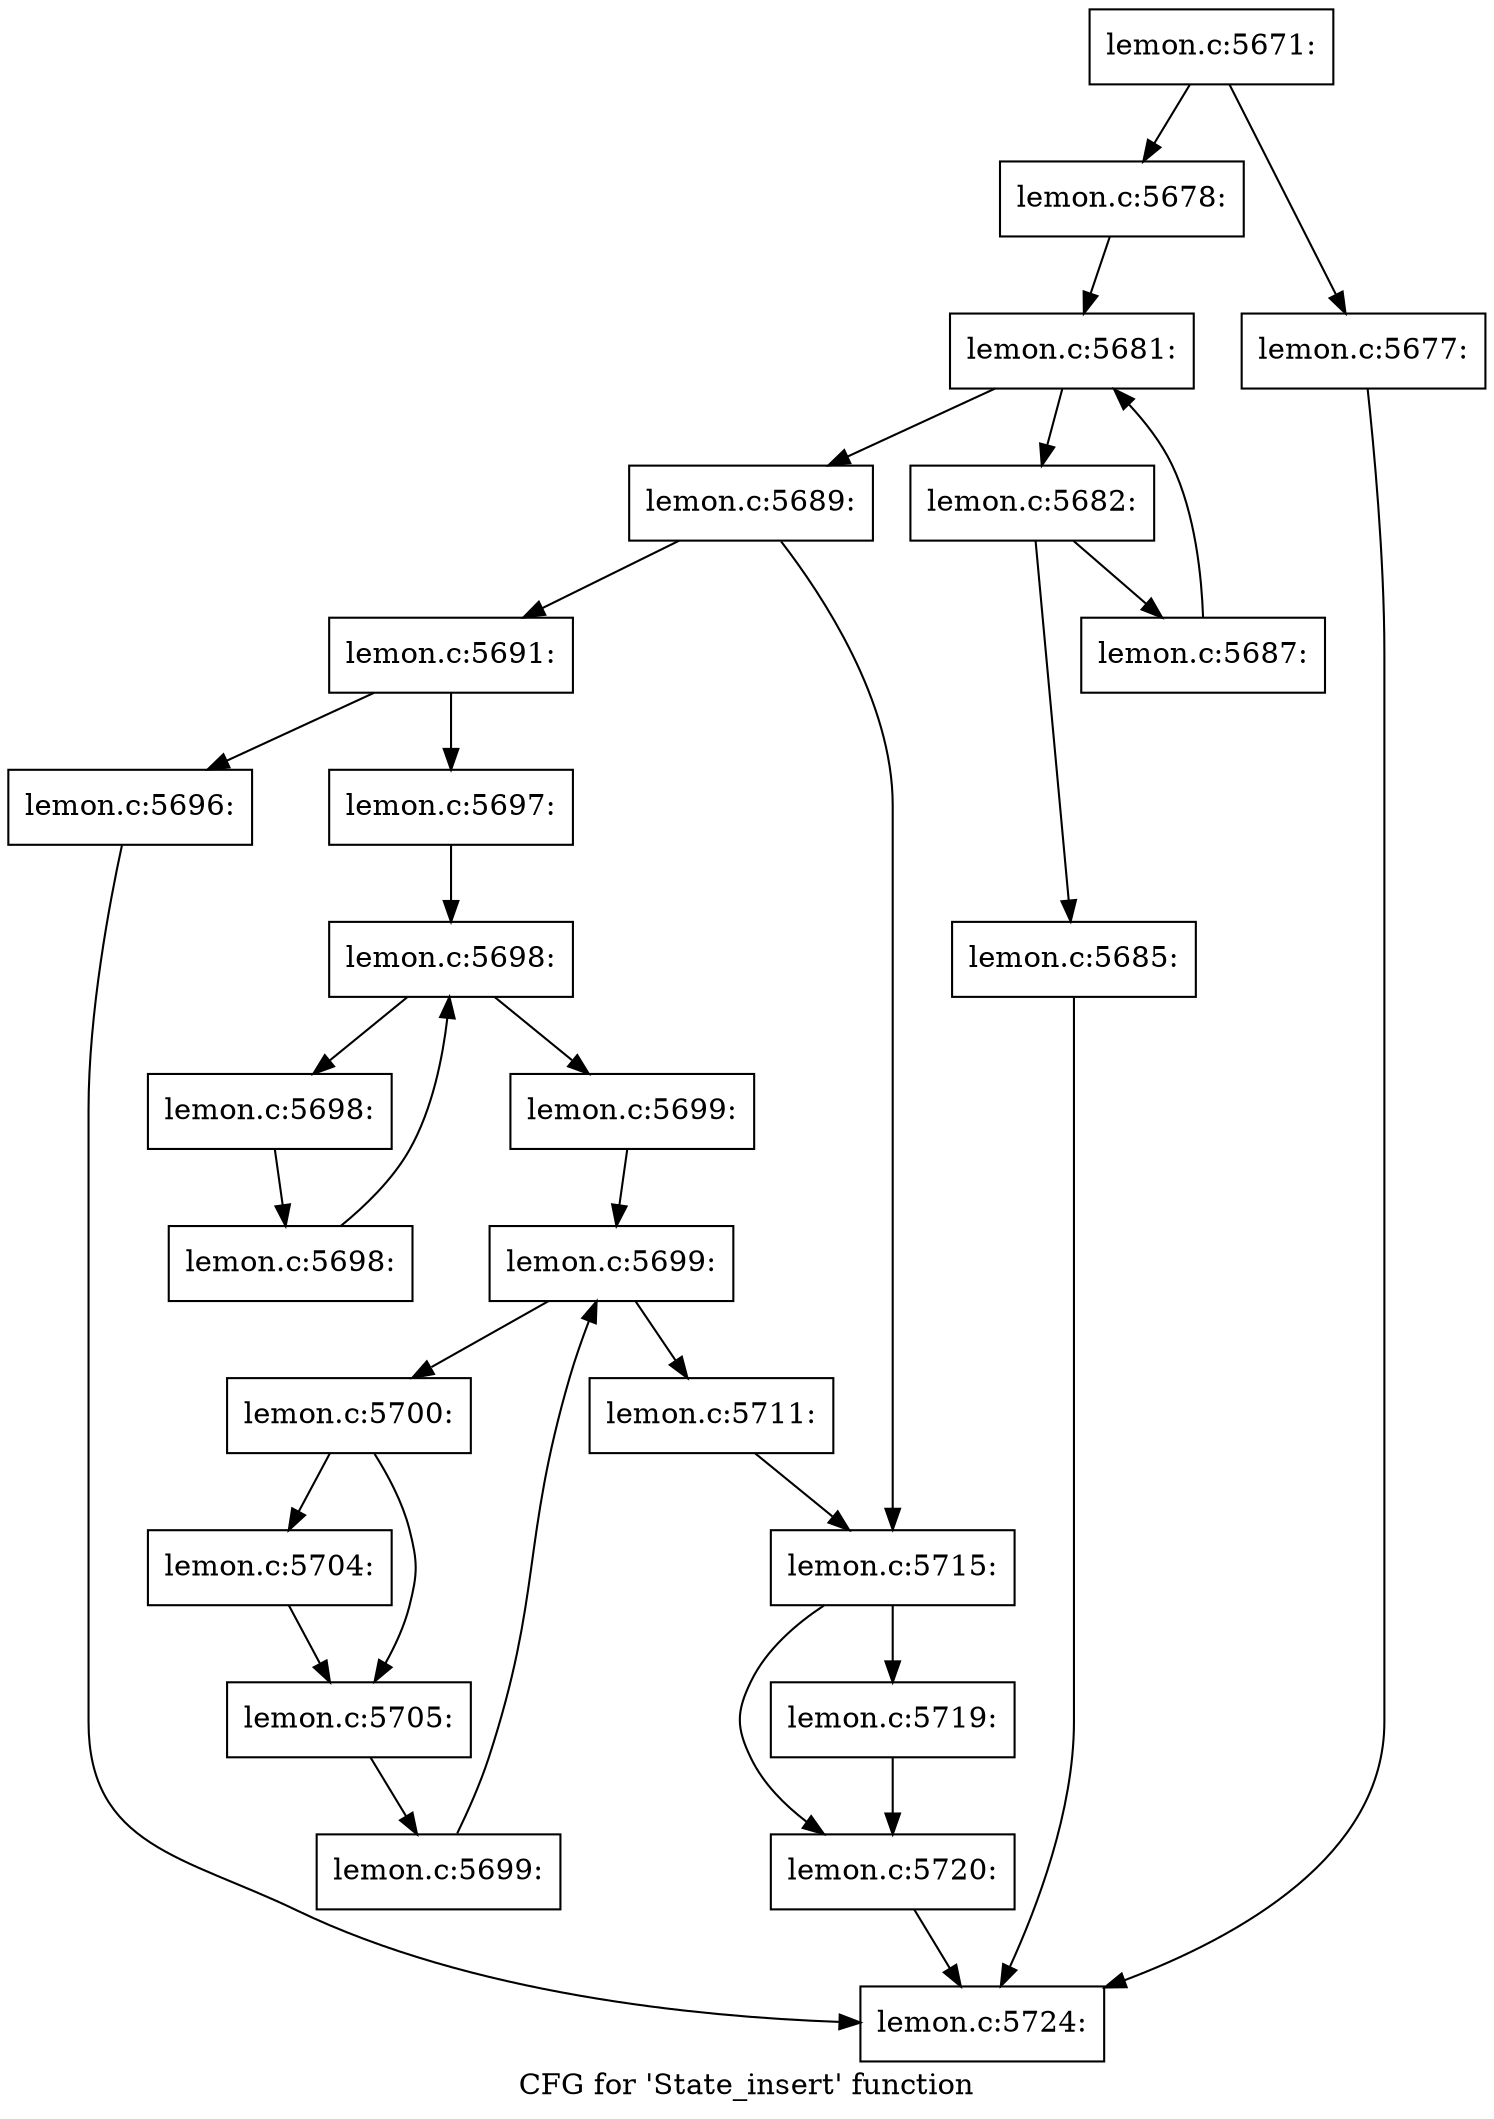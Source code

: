 digraph "CFG for 'State_insert' function" {
	label="CFG for 'State_insert' function";

	Node0x5625656d2a70 [shape=record,label="{lemon.c:5671:}"];
	Node0x5625656d2a70 -> Node0x5625656da290;
	Node0x5625656d2a70 -> Node0x5625656da2e0;
	Node0x5625656da290 [shape=record,label="{lemon.c:5677:}"];
	Node0x5625656da290 -> Node0x5625656d3000;
	Node0x5625656da2e0 [shape=record,label="{lemon.c:5678:}"];
	Node0x5625656da2e0 -> Node0x5625656db190;
	Node0x5625656db190 [shape=record,label="{lemon.c:5681:}"];
	Node0x5625656db190 -> Node0x5625656db470;
	Node0x5625656db190 -> Node0x5625656db2f0;
	Node0x5625656db470 [shape=record,label="{lemon.c:5682:}"];
	Node0x5625656db470 -> Node0x5625656db680;
	Node0x5625656db470 -> Node0x5625656db6d0;
	Node0x5625656db680 [shape=record,label="{lemon.c:5685:}"];
	Node0x5625656db680 -> Node0x5625656d3000;
	Node0x5625656db6d0 [shape=record,label="{lemon.c:5687:}"];
	Node0x5625656db6d0 -> Node0x5625656db190;
	Node0x5625656db2f0 [shape=record,label="{lemon.c:5689:}"];
	Node0x5625656db2f0 -> Node0x5625656dc3e0;
	Node0x5625656db2f0 -> Node0x5625656dc430;
	Node0x5625656dc3e0 [shape=record,label="{lemon.c:5691:}"];
	Node0x5625656dc3e0 -> Node0x5625656de600;
	Node0x5625656dc3e0 -> Node0x5625656de650;
	Node0x5625656de600 [shape=record,label="{lemon.c:5696:}"];
	Node0x5625656de600 -> Node0x5625656d3000;
	Node0x5625656de650 [shape=record,label="{lemon.c:5697:}"];
	Node0x5625656de650 -> Node0x5625656df360;
	Node0x5625656df360 [shape=record,label="{lemon.c:5698:}"];
	Node0x5625656df360 -> Node0x5625656df580;
	Node0x5625656df360 -> Node0x5625656df1b0;
	Node0x5625656df580 [shape=record,label="{lemon.c:5698:}"];
	Node0x5625656df580 -> Node0x5625656df4f0;
	Node0x5625656df4f0 [shape=record,label="{lemon.c:5698:}"];
	Node0x5625656df4f0 -> Node0x5625656df360;
	Node0x5625656df1b0 [shape=record,label="{lemon.c:5699:}"];
	Node0x5625656df1b0 -> Node0x5625656e01d0;
	Node0x5625656e01d0 [shape=record,label="{lemon.c:5699:}"];
	Node0x5625656e01d0 -> Node0x5625656e0380;
	Node0x5625656e01d0 -> Node0x5625656e0020;
	Node0x5625656e0380 [shape=record,label="{lemon.c:5700:}"];
	Node0x5625656e0380 -> Node0x5625656e1e70;
	Node0x5625656e0380 -> Node0x5625656e1ec0;
	Node0x5625656e1e70 [shape=record,label="{lemon.c:5704:}"];
	Node0x5625656e1e70 -> Node0x5625656e1ec0;
	Node0x5625656e1ec0 [shape=record,label="{lemon.c:5705:}"];
	Node0x5625656e1ec0 -> Node0x5625656e02f0;
	Node0x5625656e02f0 [shape=record,label="{lemon.c:5699:}"];
	Node0x5625656e02f0 -> Node0x5625656e01d0;
	Node0x5625656e0020 [shape=record,label="{lemon.c:5711:}"];
	Node0x5625656e0020 -> Node0x5625656dc430;
	Node0x5625656dc430 [shape=record,label="{lemon.c:5715:}"];
	Node0x5625656dc430 -> Node0x5625656e6370;
	Node0x5625656dc430 -> Node0x5625656e63c0;
	Node0x5625656e6370 [shape=record,label="{lemon.c:5719:}"];
	Node0x5625656e6370 -> Node0x5625656e63c0;
	Node0x5625656e63c0 [shape=record,label="{lemon.c:5720:}"];
	Node0x5625656e63c0 -> Node0x5625656d3000;
	Node0x5625656d3000 [shape=record,label="{lemon.c:5724:}"];
}
